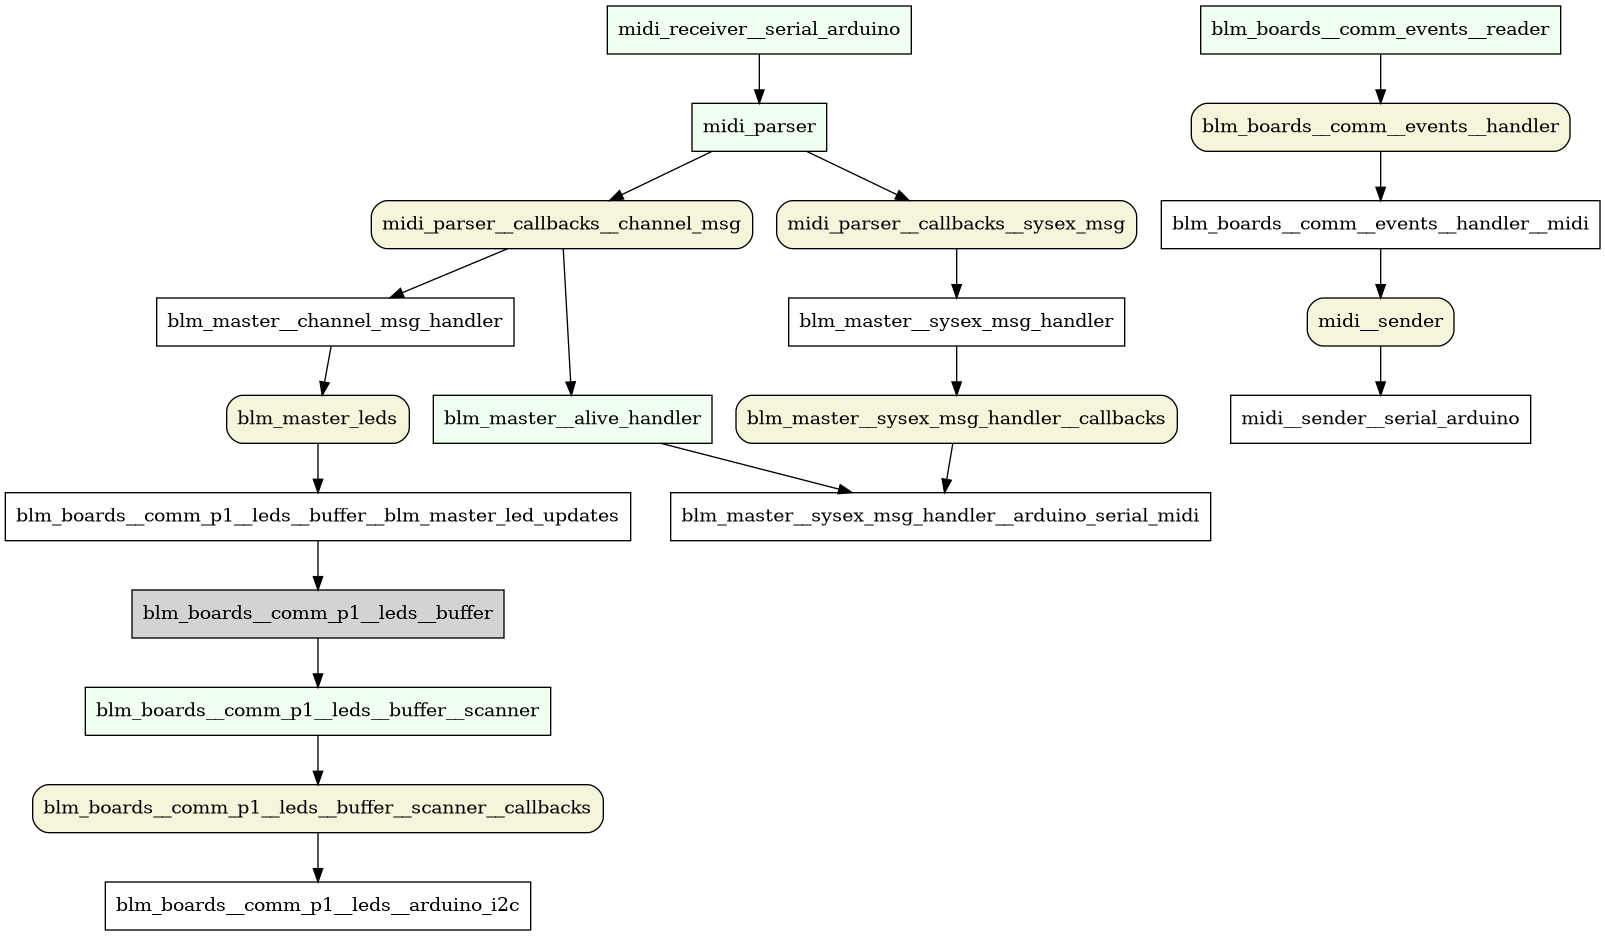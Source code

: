 @startuml
digraph g {

node  [ shape = "record" ];

midi_parser__callbacks__channel_msg                     [shape = "Mrecord" style="filled" fillcolor="beige"];
midi_parser__callbacks__sysex_msg                        [shape = "Mrecord" style="filled" fillcolor="beige"];
blm_master_leds                                         [shape = "Mrecord" style="filled" fillcolor="beige"];
blm_master__sysex_msg_handler__callbacks                [shape = "Mrecord" style="filled" fillcolor="beige"];
blm_boards__comm_p1__leds__buffer__scanner__callbacks   [shape = "Mrecord" style="filled" fillcolor="beige"];
blm_boards__comm__events__handler                       [shape = "Mrecord" style="filled" fillcolor="beige"];
midi__sender                                            [shape = "Mrecord" style="filled" fillcolor="beige"];

blm_boards__comm_p1__leds__buffer                       [style = filled];

# threads
#########
blm_boards__comm_p1__leds__buffer__scanner              [style="filled" fillcolor="Honeydew"];
midi_receiver__serial_arduino                           [style="filled" fillcolor="Honeydew"];
midi_parser                                             [style="filled" fillcolor="Honeydew"];
blm_boards__comm_events__reader                         [style="filled" fillcolor="Honeydew"];
blm_master__alive_handler                               [style="filled" fillcolor="Honeydew"];

midi_receiver__serial_arduino
-> midi_parser
-> midi_parser__callbacks__channel_msg
-> blm_master__channel_msg_handler;

blm_master__channel_msg_handler
-> blm_master_leds
-> blm_boards__comm_p1__leds__buffer__blm_master_led_updates
-> blm_boards__comm_p1__leds__buffer
-> blm_boards__comm_p1__leds__buffer__scanner
-> blm_boards__comm_p1__leds__buffer__scanner__callbacks
-> blm_boards__comm_p1__leds__arduino_i2c;

midi_parser
-> midi_parser__callbacks__sysex_msg
-> blm_master__sysex_msg_handler
-> blm_master__sysex_msg_handler__callbacks
-> blm_master__sysex_msg_handler__arduino_serial_midi;

blm_boards__comm_events__reader
-> blm_boards__comm__events__handler
-> blm_boards__comm__events__handler__midi
-> midi__sender
-> midi__sender__serial_arduino;

midi_parser__callbacks__channel_msg
-> blm_master__alive_handler
-> blm_master__sysex_msg_handler__arduino_serial_midi;
}
@enduml
